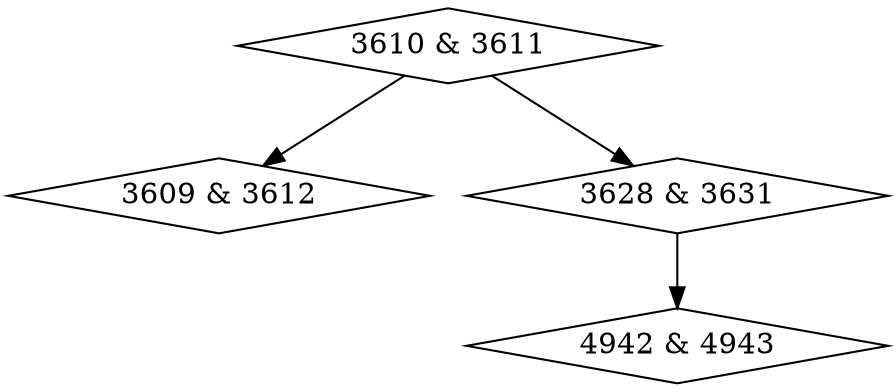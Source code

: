 digraph {
0 [label = "3609 & 3612", shape = diamond];
1 [label = "3610 & 3611", shape = diamond];
2 [label = "3628 & 3631", shape = diamond];
3 [label = "4942 & 4943", shape = diamond];
1->0;
1->2;
2->3;
}
